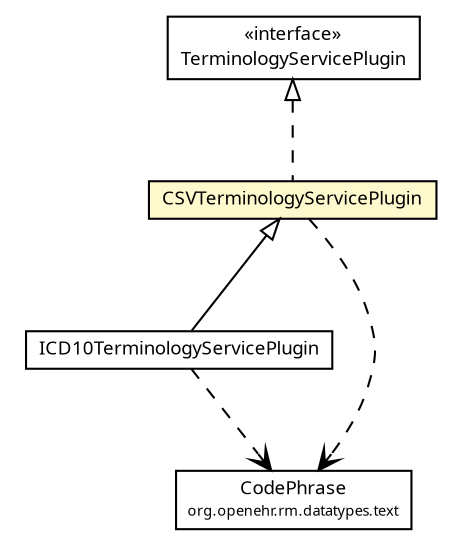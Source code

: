 #!/usr/local/bin/dot
#
# Class diagram 
# Generated by UMLGraph version R5_6 (http://www.umlgraph.org/)
#

digraph G {
	edge [fontname="Trebuchet MS",fontsize=10,labelfontname="Trebuchet MS",labelfontsize=10];
	node [fontname="Trebuchet MS",fontsize=10,shape=plaintext];
	nodesep=0.25;
	ranksep=0.5;
	// se.cambio.cds.ts.TerminologyServicePlugin
	c105425 [label=<<table title="se.cambio.cds.ts.TerminologyServicePlugin" border="0" cellborder="1" cellspacing="0" cellpadding="2" port="p" href="./TerminologyServicePlugin.html">
		<tr><td><table border="0" cellspacing="0" cellpadding="1">
<tr><td align="center" balign="center"> &#171;interface&#187; </td></tr>
<tr><td align="center" balign="center"><font face="Trebuchet MS"> TerminologyServicePlugin </font></td></tr>
		</table></td></tr>
		</table>>, URL="./TerminologyServicePlugin.html", fontname="Trebuchet MS", fontcolor="black", fontsize=9.0];
	// se.cambio.cds.ts.ICD10TerminologyServicePlugin
	c105432 [label=<<table title="se.cambio.cds.ts.ICD10TerminologyServicePlugin" border="0" cellborder="1" cellspacing="0" cellpadding="2" port="p" href="./ICD10TerminologyServicePlugin.html">
		<tr><td><table border="0" cellspacing="0" cellpadding="1">
<tr><td align="center" balign="center"><font face="Trebuchet MS"> ICD10TerminologyServicePlugin </font></td></tr>
		</table></td></tr>
		</table>>, URL="./ICD10TerminologyServicePlugin.html", fontname="Trebuchet MS", fontcolor="black", fontsize=9.0];
	// se.cambio.cds.ts.CSVTerminologyServicePlugin
	c105434 [label=<<table title="se.cambio.cds.ts.CSVTerminologyServicePlugin" border="0" cellborder="1" cellspacing="0" cellpadding="2" port="p" bgcolor="lemonChiffon" href="./CSVTerminologyServicePlugin.html">
		<tr><td><table border="0" cellspacing="0" cellpadding="1">
<tr><td align="center" balign="center"><font face="Trebuchet MS"> CSVTerminologyServicePlugin </font></td></tr>
		</table></td></tr>
		</table>>, URL="./CSVTerminologyServicePlugin.html", fontname="Trebuchet MS", fontcolor="black", fontsize=9.0];
	//se.cambio.cds.ts.ICD10TerminologyServicePlugin extends se.cambio.cds.ts.CSVTerminologyServicePlugin
	c105434:p -> c105432:p [dir=back,arrowtail=empty];
	//se.cambio.cds.ts.CSVTerminologyServicePlugin implements se.cambio.cds.ts.TerminologyServicePlugin
	c105425:p -> c105434:p [dir=back,arrowtail=empty,style=dashed];
	// se.cambio.cds.ts.ICD10TerminologyServicePlugin DEPEND org.openehr.rm.datatypes.text.CodePhrase
	c105432:p -> c105795:p [taillabel="", label="", headlabel="", fontname="Trebuchet MS", fontcolor="black", fontsize=10.0, color="black", arrowhead=open, style=dashed];
	// se.cambio.cds.ts.CSVTerminologyServicePlugin DEPEND org.openehr.rm.datatypes.text.CodePhrase
	c105434:p -> c105795:p [taillabel="", label="", headlabel="", fontname="Trebuchet MS", fontcolor="black", fontsize=10.0, color="black", arrowhead=open, style=dashed];
	// org.openehr.rm.datatypes.text.CodePhrase
	c105795 [label=<<table title="org.openehr.rm.datatypes.text.CodePhrase" border="0" cellborder="1" cellspacing="0" cellpadding="2" port="p" href="http://java.sun.com/j2se/1.4.2/docs/api/org/openehr/rm/datatypes/text/CodePhrase.html">
		<tr><td><table border="0" cellspacing="0" cellpadding="1">
<tr><td align="center" balign="center"><font face="Trebuchet MS"> CodePhrase </font></td></tr>
<tr><td align="center" balign="center"><font face="Trebuchet MS" point-size="7.0"> org.openehr.rm.datatypes.text </font></td></tr>
		</table></td></tr>
		</table>>, URL="http://java.sun.com/j2se/1.4.2/docs/api/org/openehr/rm/datatypes/text/CodePhrase.html", fontname="Trebuchet MS", fontcolor="black", fontsize=9.0];
}

